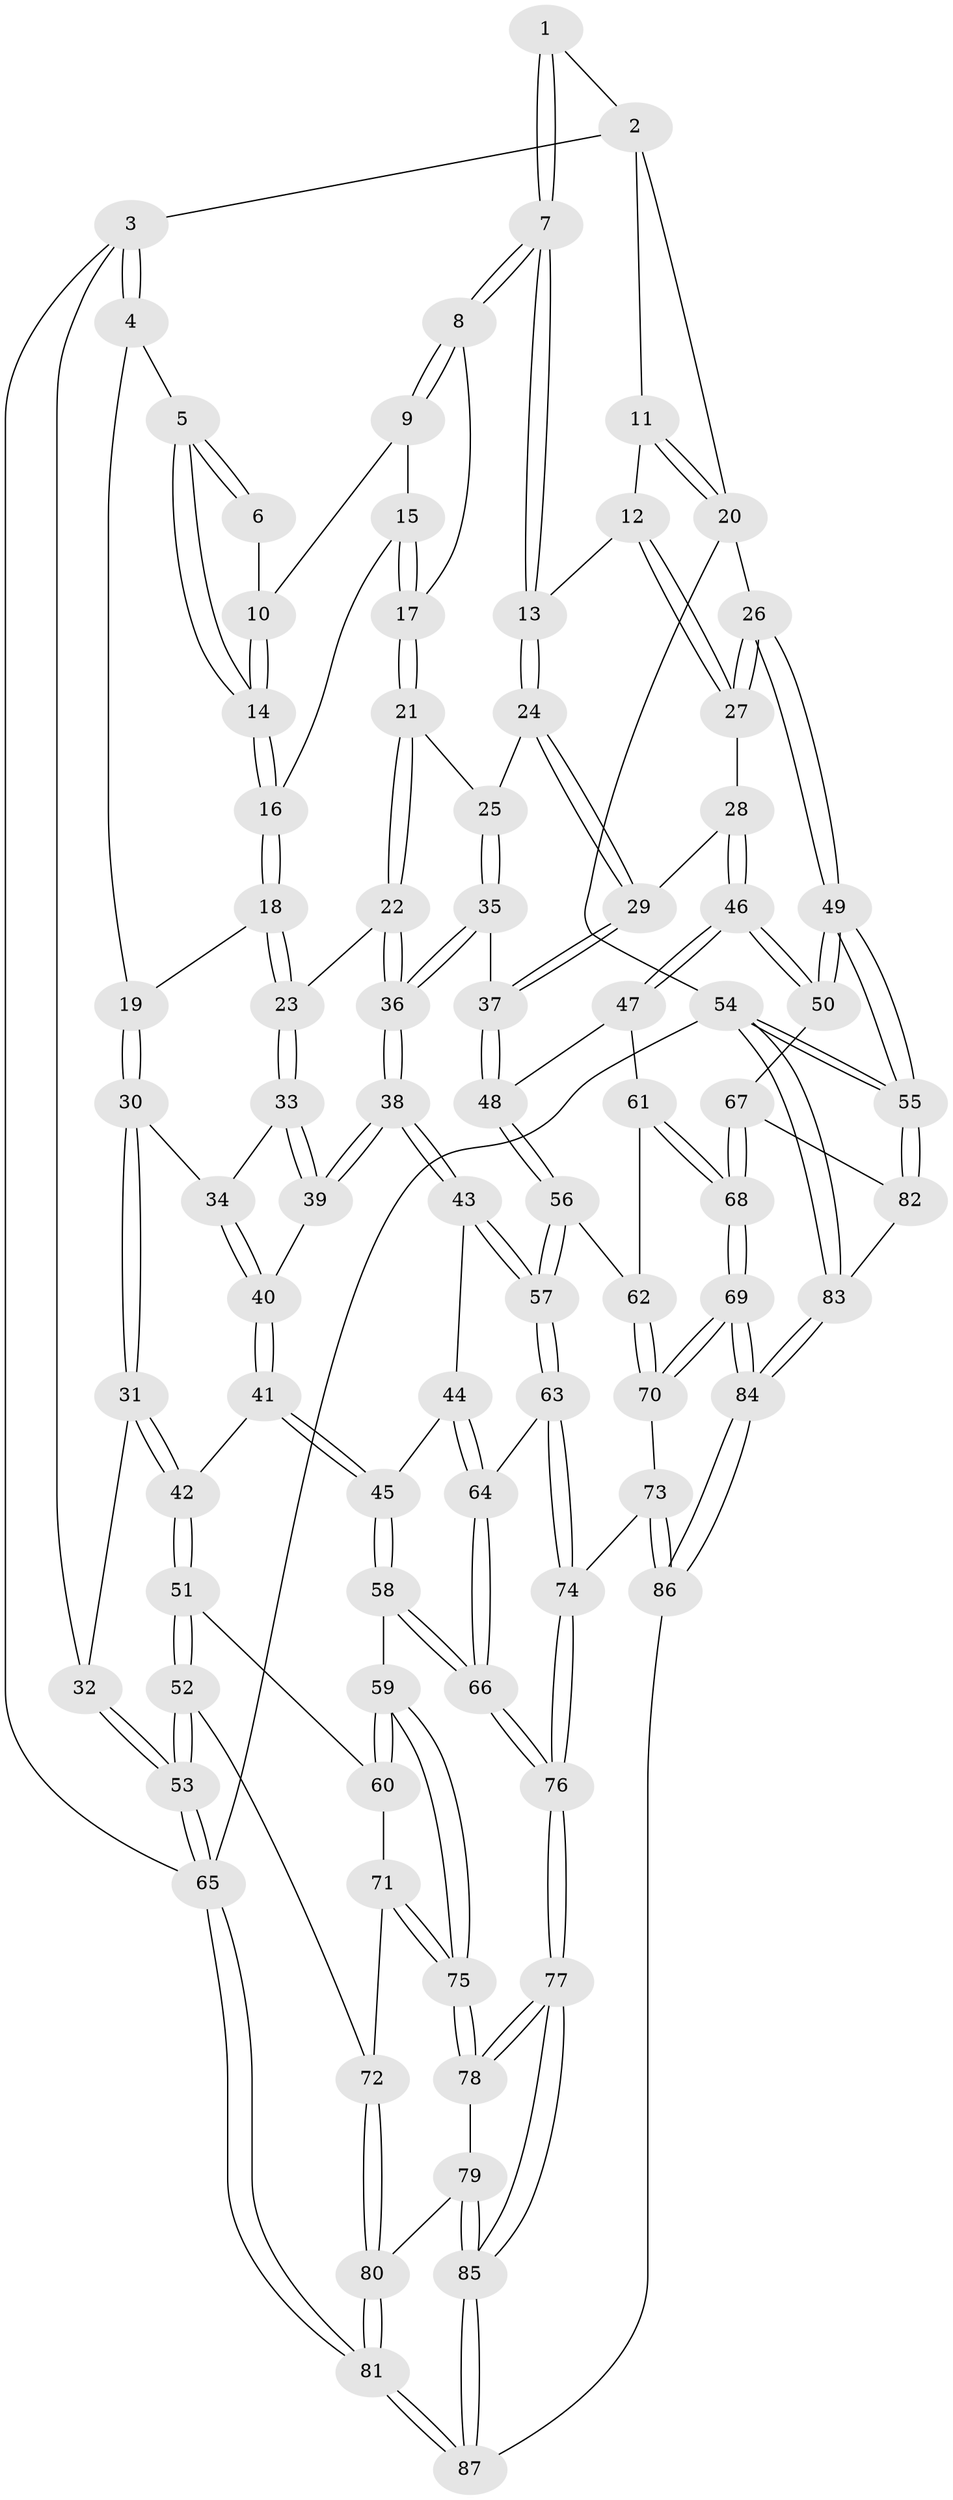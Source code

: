 // Generated by graph-tools (version 1.1) at 2025/11/02/27/25 16:11:57]
// undirected, 87 vertices, 214 edges
graph export_dot {
graph [start="1"]
  node [color=gray90,style=filled];
  1 [pos="+0.6069341111923172+0"];
  2 [pos="+0.7649958572042639+0"];
  3 [pos="+0+0"];
  4 [pos="+0+0"];
  5 [pos="+0.29327144946509726+0"];
  6 [pos="+0.599574741673798+0"];
  7 [pos="+0.6855605358069711+0.18124049153163432"];
  8 [pos="+0.562821127654314+0.17968941533582436"];
  9 [pos="+0.5402803012639967+0.15315614723322027"];
  10 [pos="+0.5350368359235014+0.14615458595943687"];
  11 [pos="+0.8795198112287811+0.12881069069883608"];
  12 [pos="+0.8342442575725281+0.17080285885489113"];
  13 [pos="+0.6984152308632049+0.19597150588668263"];
  14 [pos="+0.34423975987314664+0.07369791756502803"];
  15 [pos="+0.4562221085007372+0.18469448680578282"];
  16 [pos="+0.34550269339500006+0.10115271414558502"];
  17 [pos="+0.5078827864328666+0.22910321276937"];
  18 [pos="+0.3217426958648021+0.2236401382493873"];
  19 [pos="+0.11484957680407812+0.2368305668092439"];
  20 [pos="+1+0.1525643610865297"];
  21 [pos="+0.5016279497509519+0.2734299226766381"];
  22 [pos="+0.45131195871582075+0.3196493292648249"];
  23 [pos="+0.3319434383335112+0.2696771176289459"];
  24 [pos="+0.6922674441433452+0.2282457048811237"];
  25 [pos="+0.6013838802945476+0.2991392406948364"];
  26 [pos="+1+0.38347006665410915"];
  27 [pos="+0.9155053987951092+0.4073759141888405"];
  28 [pos="+0.8303265225155364+0.454723511347442"];
  29 [pos="+0.7740346524679923+0.45337490222664345"];
  30 [pos="+0.09331937771005003+0.349609595465278"];
  31 [pos="+0.0533856213250797+0.38326963387354024"];
  32 [pos="+0+0.3792227516980971"];
  33 [pos="+0.2924087283609333+0.3395218774769516"];
  34 [pos="+0.19654788147469754+0.36502460288319843"];
  35 [pos="+0.5590065457348931+0.5173574078218628"];
  36 [pos="+0.5215296333086364+0.5242711998380976"];
  37 [pos="+0.6462180778395467+0.5260035335269846"];
  38 [pos="+0.5059606885011492+0.5353358207753097"];
  39 [pos="+0.34095208952428513+0.476549358819092"];
  40 [pos="+0.2366319962045931+0.5255757367533418"];
  41 [pos="+0.19218573408359735+0.5711375215840608"];
  42 [pos="+0.1394083345205071+0.5891202764049117"];
  43 [pos="+0.5034094817809616+0.5414869354066074"];
  44 [pos="+0.4128819936751773+0.654827590862264"];
  45 [pos="+0.3807916582493776+0.6789940845442631"];
  46 [pos="+0.9108789349741478+0.6863685549378611"];
  47 [pos="+0.7272765122404488+0.6827662544895742"];
  48 [pos="+0.7007970474906438+0.6507501397603919"];
  49 [pos="+1+0.7499678838069725"];
  50 [pos="+0.9681330970435877+0.7354200200422129"];
  51 [pos="+0.12607334179560606+0.6109528760072114"];
  52 [pos="+0+0.7304724502036256"];
  53 [pos="+0+0.734196550804686"];
  54 [pos="+1+1"];
  55 [pos="+1+1"];
  56 [pos="+0.5798491743804202+0.7688856879317433"];
  57 [pos="+0.5777110006153316+0.7697205758871738"];
  58 [pos="+0.33419944837304877+0.7774594222205475"];
  59 [pos="+0.24354003926091164+0.7822196355787506"];
  60 [pos="+0.21674500804260224+0.7517446854844875"];
  61 [pos="+0.722723162660308+0.7437627246124687"];
  62 [pos="+0.6875530842324105+0.7698647028432763"];
  63 [pos="+0.5575318299059804+0.811805470967943"];
  64 [pos="+0.5256050773762281+0.8044166811224043"];
  65 [pos="+0+1"];
  66 [pos="+0.37097519828012404+0.836380673664044"];
  67 [pos="+0.8242483855305429+0.8649889637432535"];
  68 [pos="+0.8107304190258898+0.8678024564666463"];
  69 [pos="+0.7476705163870279+0.9199647558139904"];
  70 [pos="+0.6519260171848381+0.899228097887481"];
  71 [pos="+0.03929326010612948+0.7945346608392605"];
  72 [pos="+0+0.7668913974965129"];
  73 [pos="+0.5985464154111572+0.9035500071032783"];
  74 [pos="+0.5882409014752372+0.894239121068469"];
  75 [pos="+0.18412094219702396+0.8615750243151614"];
  76 [pos="+0.3828024434729834+0.934462332931618"];
  77 [pos="+0.3701333900142091+0.9719199723056123"];
  78 [pos="+0.18256414629090803+0.8812696200888287"];
  79 [pos="+0.16864943275184394+0.909381722086147"];
  80 [pos="+0.11928151446598557+0.9755343729621662"];
  81 [pos="+0.031059646520507977+1"];
  82 [pos="+0.8402124843085417+0.8843309069478713"];
  83 [pos="+0.9825522718780496+1"];
  84 [pos="+0.7881727437548507+1"];
  85 [pos="+0.36417931450021696+1"];
  86 [pos="+0.5264384111185916+1"];
  87 [pos="+0.3686078160193349+1"];
  1 -- 2;
  1 -- 7;
  1 -- 7;
  2 -- 3;
  2 -- 11;
  2 -- 20;
  3 -- 4;
  3 -- 4;
  3 -- 32;
  3 -- 65;
  4 -- 5;
  4 -- 19;
  5 -- 6;
  5 -- 6;
  5 -- 14;
  5 -- 14;
  6 -- 10;
  7 -- 8;
  7 -- 8;
  7 -- 13;
  7 -- 13;
  8 -- 9;
  8 -- 9;
  8 -- 17;
  9 -- 10;
  9 -- 15;
  10 -- 14;
  10 -- 14;
  11 -- 12;
  11 -- 20;
  11 -- 20;
  12 -- 13;
  12 -- 27;
  12 -- 27;
  13 -- 24;
  13 -- 24;
  14 -- 16;
  14 -- 16;
  15 -- 16;
  15 -- 17;
  15 -- 17;
  16 -- 18;
  16 -- 18;
  17 -- 21;
  17 -- 21;
  18 -- 19;
  18 -- 23;
  18 -- 23;
  19 -- 30;
  19 -- 30;
  20 -- 26;
  20 -- 54;
  21 -- 22;
  21 -- 22;
  21 -- 25;
  22 -- 23;
  22 -- 36;
  22 -- 36;
  23 -- 33;
  23 -- 33;
  24 -- 25;
  24 -- 29;
  24 -- 29;
  25 -- 35;
  25 -- 35;
  26 -- 27;
  26 -- 27;
  26 -- 49;
  26 -- 49;
  27 -- 28;
  28 -- 29;
  28 -- 46;
  28 -- 46;
  29 -- 37;
  29 -- 37;
  30 -- 31;
  30 -- 31;
  30 -- 34;
  31 -- 32;
  31 -- 42;
  31 -- 42;
  32 -- 53;
  32 -- 53;
  33 -- 34;
  33 -- 39;
  33 -- 39;
  34 -- 40;
  34 -- 40;
  35 -- 36;
  35 -- 36;
  35 -- 37;
  36 -- 38;
  36 -- 38;
  37 -- 48;
  37 -- 48;
  38 -- 39;
  38 -- 39;
  38 -- 43;
  38 -- 43;
  39 -- 40;
  40 -- 41;
  40 -- 41;
  41 -- 42;
  41 -- 45;
  41 -- 45;
  42 -- 51;
  42 -- 51;
  43 -- 44;
  43 -- 57;
  43 -- 57;
  44 -- 45;
  44 -- 64;
  44 -- 64;
  45 -- 58;
  45 -- 58;
  46 -- 47;
  46 -- 47;
  46 -- 50;
  46 -- 50;
  47 -- 48;
  47 -- 61;
  48 -- 56;
  48 -- 56;
  49 -- 50;
  49 -- 50;
  49 -- 55;
  49 -- 55;
  50 -- 67;
  51 -- 52;
  51 -- 52;
  51 -- 60;
  52 -- 53;
  52 -- 53;
  52 -- 72;
  53 -- 65;
  53 -- 65;
  54 -- 55;
  54 -- 55;
  54 -- 83;
  54 -- 83;
  54 -- 65;
  55 -- 82;
  55 -- 82;
  56 -- 57;
  56 -- 57;
  56 -- 62;
  57 -- 63;
  57 -- 63;
  58 -- 59;
  58 -- 66;
  58 -- 66;
  59 -- 60;
  59 -- 60;
  59 -- 75;
  59 -- 75;
  60 -- 71;
  61 -- 62;
  61 -- 68;
  61 -- 68;
  62 -- 70;
  62 -- 70;
  63 -- 64;
  63 -- 74;
  63 -- 74;
  64 -- 66;
  64 -- 66;
  65 -- 81;
  65 -- 81;
  66 -- 76;
  66 -- 76;
  67 -- 68;
  67 -- 68;
  67 -- 82;
  68 -- 69;
  68 -- 69;
  69 -- 70;
  69 -- 70;
  69 -- 84;
  69 -- 84;
  70 -- 73;
  71 -- 72;
  71 -- 75;
  71 -- 75;
  72 -- 80;
  72 -- 80;
  73 -- 74;
  73 -- 86;
  73 -- 86;
  74 -- 76;
  74 -- 76;
  75 -- 78;
  75 -- 78;
  76 -- 77;
  76 -- 77;
  77 -- 78;
  77 -- 78;
  77 -- 85;
  77 -- 85;
  78 -- 79;
  79 -- 80;
  79 -- 85;
  79 -- 85;
  80 -- 81;
  80 -- 81;
  81 -- 87;
  81 -- 87;
  82 -- 83;
  83 -- 84;
  83 -- 84;
  84 -- 86;
  84 -- 86;
  85 -- 87;
  85 -- 87;
  86 -- 87;
}
